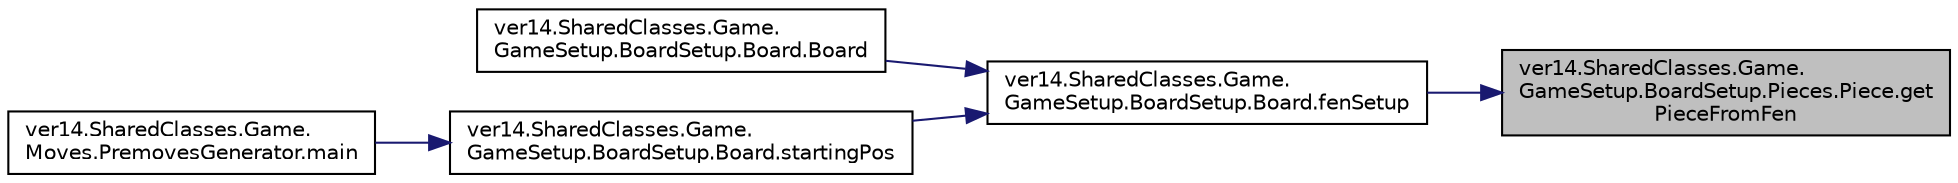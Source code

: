 digraph "ver14.SharedClasses.Game.GameSetup.BoardSetup.Pieces.Piece.getPieceFromFen"
{
 // LATEX_PDF_SIZE
  edge [fontname="Helvetica",fontsize="10",labelfontname="Helvetica",labelfontsize="10"];
  node [fontname="Helvetica",fontsize="10",shape=record];
  rankdir="RL";
  Node1 [label="ver14.SharedClasses.Game.\lGameSetup.BoardSetup.Pieces.Piece.get\lPieceFromFen",height=0.2,width=0.4,color="black", fillcolor="grey75", style="filled", fontcolor="black",tooltip=" "];
  Node1 -> Node2 [dir="back",color="midnightblue",fontsize="10",style="solid"];
  Node2 [label="ver14.SharedClasses.Game.\lGameSetup.BoardSetup.Board.fenSetup",height=0.2,width=0.4,color="black", fillcolor="white", style="filled",URL="$classver14_1_1_shared_classes_1_1_game_1_1_game_setup_1_1_board_setup_1_1_board.html#ab432a7c9aa9f34db15b4b6fcc31cd24f",tooltip=" "];
  Node2 -> Node3 [dir="back",color="midnightblue",fontsize="10",style="solid"];
  Node3 [label="ver14.SharedClasses.Game.\lGameSetup.BoardSetup.Board.Board",height=0.2,width=0.4,color="black", fillcolor="white", style="filled",URL="$classver14_1_1_shared_classes_1_1_game_1_1_game_setup_1_1_board_setup_1_1_board.html#a997bbbe3c2cdc13e6912f1516612980b",tooltip=" "];
  Node2 -> Node4 [dir="back",color="midnightblue",fontsize="10",style="solid"];
  Node4 [label="ver14.SharedClasses.Game.\lGameSetup.BoardSetup.Board.startingPos",height=0.2,width=0.4,color="black", fillcolor="white", style="filled",URL="$classver14_1_1_shared_classes_1_1_game_1_1_game_setup_1_1_board_setup_1_1_board.html#a98480c2fc30e5545d8c9c443cc3d9667",tooltip=" "];
  Node4 -> Node5 [dir="back",color="midnightblue",fontsize="10",style="solid"];
  Node5 [label="ver14.SharedClasses.Game.\lMoves.PremovesGenerator.main",height=0.2,width=0.4,color="black", fillcolor="white", style="filled",URL="$classver14_1_1_shared_classes_1_1_game_1_1_moves_1_1_premoves_generator.html#abb7d9a3e21d507c21173a28252fb162c",tooltip=" "];
}
